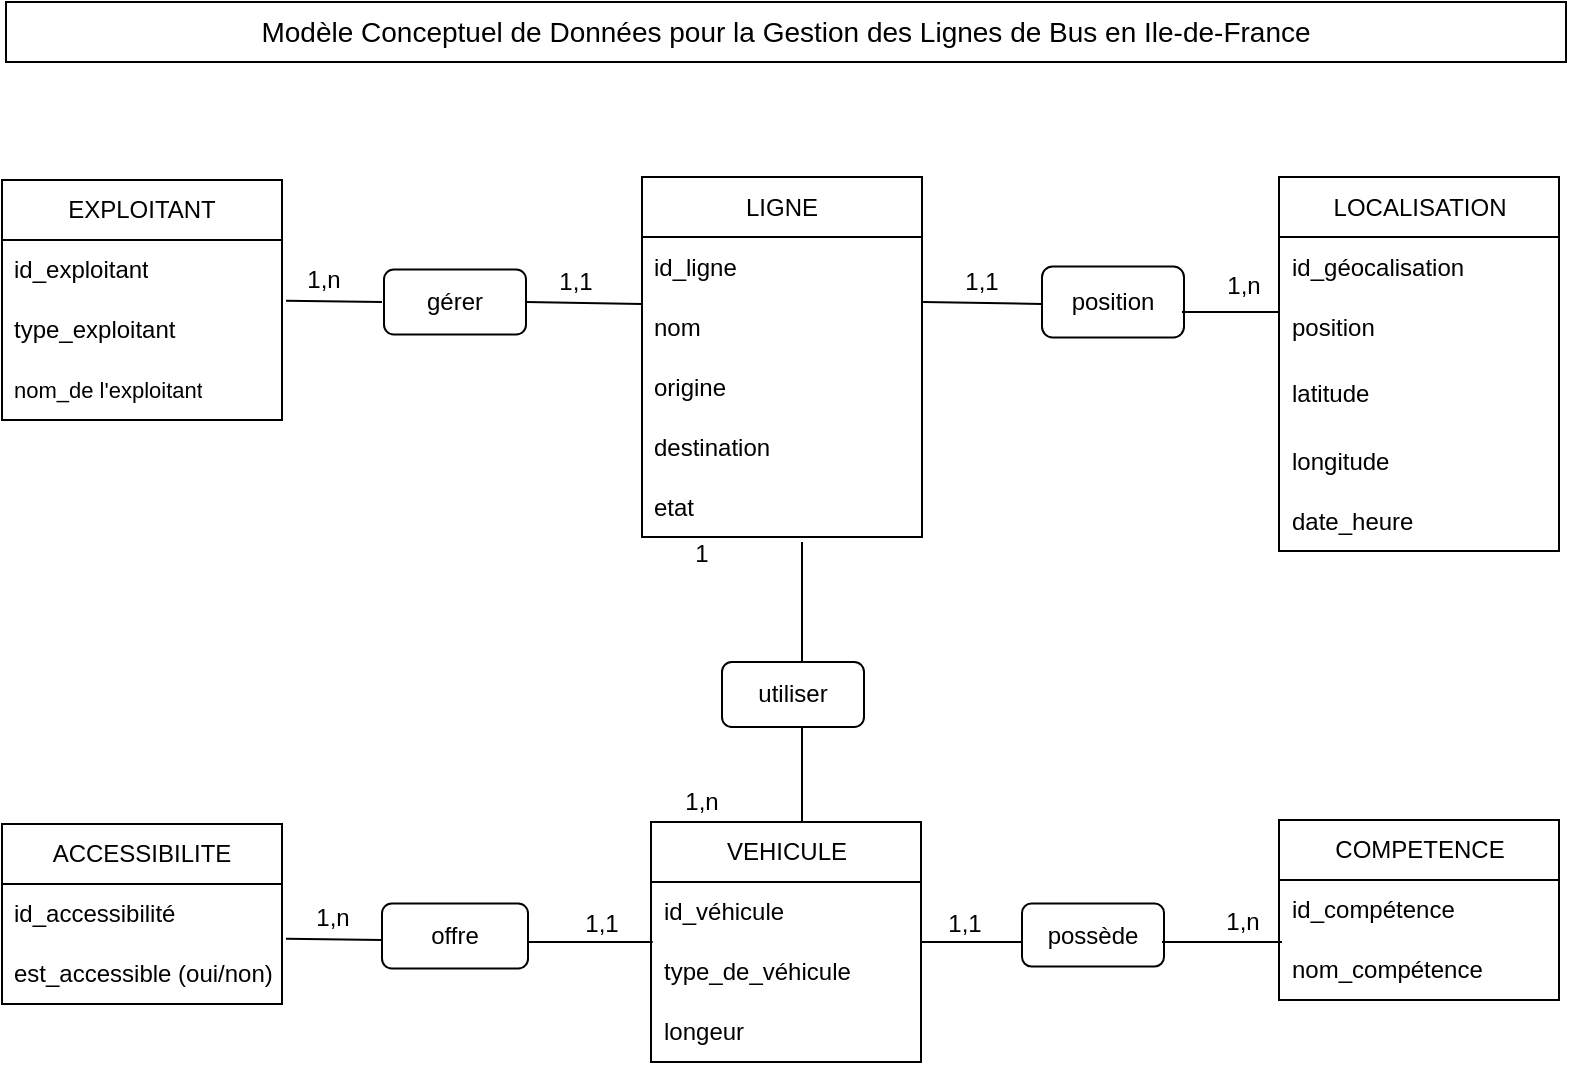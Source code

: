 <mxfile>
    <diagram id="QogekHd5x8TI8h2Og4y1" name="Page-1">
        <mxGraphModel dx="758" dy="299" grid="1" gridSize="10" guides="1" tooltips="1" connect="1" arrows="1" fold="1" page="1" pageScale="1" pageWidth="850" pageHeight="1100" math="0" shadow="0">
            <root>
                <mxCell id="0"/>
                <mxCell id="1" parent="0"/>
                <mxCell id="68" value="LIGNE" style="swimlane;fontStyle=0;childLayout=stackLayout;horizontal=1;startSize=30;horizontalStack=0;resizeParent=1;resizeParentMax=0;resizeLast=0;collapsible=1;marginBottom=0;whiteSpace=wrap;html=1;" parent="1" vertex="1">
                    <mxGeometry x="360" y="117.5" width="140" height="180" as="geometry">
                        <mxRectangle x="360" y="117.5" width="80" height="30" as="alternateBounds"/>
                    </mxGeometry>
                </mxCell>
                <mxCell id="69" value="id_ligne" style="text;strokeColor=none;fillColor=none;align=left;verticalAlign=middle;spacingLeft=4;spacingRight=4;overflow=hidden;points=[[0,0.5],[1,0.5]];portConstraint=eastwest;rotatable=0;whiteSpace=wrap;html=1;" parent="68" vertex="1">
                    <mxGeometry y="30" width="140" height="30" as="geometry"/>
                </mxCell>
                <mxCell id="70" value="nom" style="text;strokeColor=none;fillColor=none;align=left;verticalAlign=middle;spacingLeft=4;spacingRight=4;overflow=hidden;points=[[0,0.5],[1,0.5]];portConstraint=eastwest;rotatable=0;whiteSpace=wrap;html=1;" parent="68" vertex="1">
                    <mxGeometry y="60" width="140" height="30" as="geometry"/>
                </mxCell>
                <mxCell id="71" value="origine" style="text;strokeColor=none;fillColor=none;align=left;verticalAlign=middle;spacingLeft=4;spacingRight=4;overflow=hidden;points=[[0,0.5],[1,0.5]];portConstraint=eastwest;rotatable=0;whiteSpace=wrap;html=1;" parent="68" vertex="1">
                    <mxGeometry y="90" width="140" height="30" as="geometry"/>
                </mxCell>
                <mxCell id="72" value="destination" style="text;strokeColor=none;fillColor=none;align=left;verticalAlign=middle;spacingLeft=4;spacingRight=4;overflow=hidden;points=[[0,0.5],[1,0.5]];portConstraint=eastwest;rotatable=0;whiteSpace=wrap;html=1;" parent="68" vertex="1">
                    <mxGeometry y="120" width="140" height="30" as="geometry"/>
                </mxCell>
                <mxCell id="73" value="etat" style="text;strokeColor=none;fillColor=none;align=left;verticalAlign=middle;spacingLeft=4;spacingRight=4;overflow=hidden;points=[[0,0.5],[1,0.5]];portConstraint=eastwest;rotatable=0;whiteSpace=wrap;html=1;" parent="68" vertex="1">
                    <mxGeometry y="150" width="140" height="30" as="geometry"/>
                </mxCell>
                <mxCell id="74" value="LOCALISATION" style="swimlane;fontStyle=0;childLayout=stackLayout;horizontal=1;startSize=30;horizontalStack=0;resizeParent=1;resizeParentMax=0;resizeLast=0;collapsible=1;marginBottom=0;whiteSpace=wrap;html=1;" parent="1" vertex="1">
                    <mxGeometry x="678.5" y="117.5" width="140" height="187" as="geometry"/>
                </mxCell>
                <mxCell id="75" value="id_géocalisation" style="text;strokeColor=none;fillColor=none;align=left;verticalAlign=middle;spacingLeft=4;spacingRight=4;overflow=hidden;points=[[0,0.5],[1,0.5]];portConstraint=eastwest;rotatable=0;whiteSpace=wrap;html=1;" parent="74" vertex="1">
                    <mxGeometry y="30" width="140" height="30" as="geometry"/>
                </mxCell>
                <mxCell id="76" value="position" style="text;strokeColor=none;fillColor=none;align=left;verticalAlign=middle;spacingLeft=4;spacingRight=4;overflow=hidden;points=[[0,0.5],[1,0.5]];portConstraint=eastwest;rotatable=0;whiteSpace=wrap;html=1;" parent="74" vertex="1">
                    <mxGeometry y="60" width="140" height="30" as="geometry"/>
                </mxCell>
                <mxCell id="77" value="latitude&lt;span style=&quot;white-space: pre;&quot;&gt;&#9;&lt;/span&gt;&lt;br&gt;" style="text;strokeColor=none;fillColor=none;align=left;verticalAlign=middle;spacingLeft=4;spacingRight=4;overflow=hidden;points=[[0,0.5],[1,0.5]];portConstraint=eastwest;rotatable=0;whiteSpace=wrap;html=1;" parent="74" vertex="1">
                    <mxGeometry y="90" width="140" height="37" as="geometry"/>
                </mxCell>
                <mxCell id="78" value="longitude" style="text;strokeColor=none;fillColor=none;align=left;verticalAlign=middle;spacingLeft=4;spacingRight=4;overflow=hidden;points=[[0,0.5],[1,0.5]];portConstraint=eastwest;rotatable=0;whiteSpace=wrap;html=1;" parent="74" vertex="1">
                    <mxGeometry y="127" width="140" height="30" as="geometry"/>
                </mxCell>
                <mxCell id="79" value="date_heure" style="text;strokeColor=none;fillColor=none;align=left;verticalAlign=middle;spacingLeft=4;spacingRight=4;overflow=hidden;points=[[0,0.5],[1,0.5]];portConstraint=eastwest;rotatable=0;whiteSpace=wrap;html=1;" parent="74" vertex="1">
                    <mxGeometry y="157" width="140" height="30" as="geometry"/>
                </mxCell>
                <mxCell id="80" value="EXPLOITANT" style="swimlane;fontStyle=0;childLayout=stackLayout;horizontal=1;startSize=30;horizontalStack=0;resizeParent=1;resizeParentMax=0;resizeLast=0;collapsible=1;marginBottom=0;whiteSpace=wrap;html=1;" parent="1" vertex="1">
                    <mxGeometry x="40" y="119" width="140" height="120" as="geometry"/>
                </mxCell>
                <mxCell id="81" value="id_&lt;span style=&quot;text-align: center;&quot;&gt;exploitant&lt;/span&gt;" style="text;strokeColor=none;fillColor=none;align=left;verticalAlign=middle;spacingLeft=4;spacingRight=4;overflow=hidden;points=[[0,0.5],[1,0.5]];portConstraint=eastwest;rotatable=0;whiteSpace=wrap;html=1;" parent="80" vertex="1">
                    <mxGeometry y="30" width="140" height="30" as="geometry"/>
                </mxCell>
                <mxCell id="82" value="type_exploitant" style="text;strokeColor=none;fillColor=none;align=left;verticalAlign=middle;spacingLeft=4;spacingRight=4;overflow=hidden;points=[[0,0.5],[1,0.5]];portConstraint=eastwest;rotatable=0;whiteSpace=wrap;html=1;" parent="80" vertex="1">
                    <mxGeometry y="60" width="140" height="30" as="geometry"/>
                </mxCell>
                <mxCell id="83" value="&lt;font style=&quot;font-size: 11px;&quot;&gt;nom_de l'exploitant&lt;/font&gt;" style="text;strokeColor=none;fillColor=none;align=left;verticalAlign=middle;spacingLeft=4;spacingRight=4;overflow=hidden;points=[[0,0.5],[1,0.5]];portConstraint=eastwest;rotatable=0;whiteSpace=wrap;html=1;" parent="80" vertex="1">
                    <mxGeometry y="90" width="140" height="30" as="geometry"/>
                </mxCell>
                <mxCell id="84" value="VEHICULE" style="swimlane;fontStyle=0;childLayout=stackLayout;horizontal=1;startSize=30;horizontalStack=0;resizeParent=1;resizeParentMax=0;resizeLast=0;collapsible=1;marginBottom=0;whiteSpace=wrap;html=1;" parent="1" vertex="1">
                    <mxGeometry x="364.5" y="440" width="135" height="120" as="geometry"/>
                </mxCell>
                <mxCell id="85" value="id_véhicule" style="text;strokeColor=none;fillColor=none;align=left;verticalAlign=middle;spacingLeft=4;spacingRight=4;overflow=hidden;points=[[0,0.5],[1,0.5]];portConstraint=eastwest;rotatable=0;whiteSpace=wrap;html=1;" parent="84" vertex="1">
                    <mxGeometry y="30" width="135" height="30" as="geometry"/>
                </mxCell>
                <mxCell id="86" value="type_de_véhicule" style="text;strokeColor=none;fillColor=none;align=left;verticalAlign=middle;spacingLeft=4;spacingRight=4;overflow=hidden;points=[[0,0.5],[1,0.5]];portConstraint=eastwest;rotatable=0;whiteSpace=wrap;html=1;" parent="84" vertex="1">
                    <mxGeometry y="60" width="135" height="30" as="geometry"/>
                </mxCell>
                <mxCell id="87" value="longeur" style="text;strokeColor=none;fillColor=none;align=left;verticalAlign=middle;spacingLeft=4;spacingRight=4;overflow=hidden;points=[[0,0.5],[1,0.5]];portConstraint=eastwest;rotatable=0;whiteSpace=wrap;html=1;" parent="84" vertex="1">
                    <mxGeometry y="90" width="135" height="30" as="geometry"/>
                </mxCell>
                <mxCell id="88" value="ACCESSIBILITE" style="swimlane;fontStyle=0;childLayout=stackLayout;horizontal=1;startSize=30;horizontalStack=0;resizeParent=1;resizeParentMax=0;resizeLast=0;collapsible=1;marginBottom=0;whiteSpace=wrap;html=1;" parent="1" vertex="1">
                    <mxGeometry x="40" y="441" width="140" height="90" as="geometry"/>
                </mxCell>
                <mxCell id="89" value="id_accessibilité" style="text;strokeColor=none;fillColor=none;align=left;verticalAlign=middle;spacingLeft=4;spacingRight=4;overflow=hidden;points=[[0,0.5],[1,0.5]];portConstraint=eastwest;rotatable=0;whiteSpace=wrap;html=1;" parent="88" vertex="1">
                    <mxGeometry y="30" width="140" height="30" as="geometry"/>
                </mxCell>
                <mxCell id="90" value="est_accessible (oui/non)" style="text;strokeColor=none;fillColor=none;align=left;verticalAlign=middle;spacingLeft=4;spacingRight=4;overflow=hidden;points=[[0,0.5],[1,0.5]];portConstraint=eastwest;rotatable=0;whiteSpace=wrap;html=1;" parent="88" vertex="1">
                    <mxGeometry y="60" width="140" height="30" as="geometry"/>
                </mxCell>
                <mxCell id="91" value="COMPETENCE" style="swimlane;fontStyle=0;childLayout=stackLayout;horizontal=1;startSize=30;horizontalStack=0;resizeParent=1;resizeParentMax=0;resizeLast=0;collapsible=1;marginBottom=0;whiteSpace=wrap;html=1;" parent="1" vertex="1">
                    <mxGeometry x="678.5" y="439" width="140" height="90" as="geometry"/>
                </mxCell>
                <mxCell id="92" value="id_compétence" style="text;strokeColor=none;fillColor=none;align=left;verticalAlign=middle;spacingLeft=4;spacingRight=4;overflow=hidden;points=[[0,0.5],[1,0.5]];portConstraint=eastwest;rotatable=0;whiteSpace=wrap;html=1;" parent="91" vertex="1">
                    <mxGeometry y="30" width="140" height="30" as="geometry"/>
                </mxCell>
                <mxCell id="93" value="nom_compétence" style="text;strokeColor=none;fillColor=none;align=left;verticalAlign=middle;spacingLeft=4;spacingRight=4;overflow=hidden;points=[[0,0.5],[1,0.5]];portConstraint=eastwest;rotatable=0;whiteSpace=wrap;html=1;" parent="91" vertex="1">
                    <mxGeometry y="60" width="140" height="30" as="geometry"/>
                </mxCell>
                <mxCell id="94" value="&lt;font style=&quot;font-size: 14px;&quot;&gt;Modèle Conceptuel de Données pour la Gestion des Lignes de Bus en Ile-de-France&lt;/font&gt;" style="whiteSpace=wrap;html=1;fontStyle=0;startSize=30;" parent="1" vertex="1">
                    <mxGeometry x="42" y="30" width="780" height="30" as="geometry"/>
                </mxCell>
                <mxCell id="107" value="1,n" style="text;html=1;strokeColor=none;fillColor=none;align=center;verticalAlign=middle;whiteSpace=wrap;rounded=0;" parent="1" vertex="1">
                    <mxGeometry x="161" y="154" width="80" height="30" as="geometry"/>
                </mxCell>
                <mxCell id="109" value="1,1" style="text;html=1;strokeColor=none;fillColor=none;align=center;verticalAlign=middle;whiteSpace=wrap;rounded=0;" parent="1" vertex="1">
                    <mxGeometry x="302" y="151.5" width="50" height="37" as="geometry"/>
                </mxCell>
                <mxCell id="110" value="1,n" style="text;html=1;strokeColor=none;fillColor=none;align=center;verticalAlign=middle;whiteSpace=wrap;rounded=0;" parent="1" vertex="1">
                    <mxGeometry x="355" y="420" width="70" height="20" as="geometry"/>
                </mxCell>
                <mxCell id="112" value="1" style="text;html=1;strokeColor=none;fillColor=none;align=center;verticalAlign=middle;whiteSpace=wrap;rounded=0;" parent="1" vertex="1">
                    <mxGeometry x="360" y="295.5" width="60" height="20" as="geometry"/>
                </mxCell>
                <mxCell id="113" value="1,1" style="text;html=1;strokeColor=none;fillColor=none;align=center;verticalAlign=middle;whiteSpace=wrap;rounded=0;" parent="1" vertex="1">
                    <mxGeometry x="500" y="480" width="42.5" height="22" as="geometry"/>
                </mxCell>
                <mxCell id="114" value="1,n" style="text;html=1;strokeColor=none;fillColor=none;align=center;verticalAlign=middle;whiteSpace=wrap;rounded=0;" parent="1" vertex="1">
                    <mxGeometry x="641.5" y="473" width="37" height="34" as="geometry"/>
                </mxCell>
                <mxCell id="116" value="1,1" style="text;html=1;strokeColor=none;fillColor=none;align=center;verticalAlign=middle;whiteSpace=wrap;rounded=0;" parent="1" vertex="1">
                    <mxGeometry x="500" y="160" width="60" height="20" as="geometry"/>
                </mxCell>
                <mxCell id="117" value="1,n" style="text;html=1;strokeColor=none;fillColor=none;align=center;verticalAlign=middle;whiteSpace=wrap;rounded=0;" parent="1" vertex="1">
                    <mxGeometry x="631" y="158.5" width="60" height="27" as="geometry"/>
                </mxCell>
                <mxCell id="118" value="1,1" style="text;html=1;strokeColor=none;fillColor=none;align=center;verticalAlign=middle;whiteSpace=wrap;rounded=0;" parent="1" vertex="1">
                    <mxGeometry x="300" y="471.5" width="80" height="39" as="geometry"/>
                </mxCell>
                <mxCell id="119" value="1,n" style="text;html=1;strokeColor=none;fillColor=none;align=center;verticalAlign=middle;whiteSpace=wrap;rounded=0;" parent="1" vertex="1">
                    <mxGeometry x="180" y="476" width="51" height="24.5" as="geometry"/>
                </mxCell>
                <mxCell id="130" value="offre" style="rounded=1;whiteSpace=wrap;html=1;" parent="1" vertex="1">
                    <mxGeometry x="230" y="480.75" width="73" height="32.5" as="geometry"/>
                </mxCell>
                <mxCell id="140" value="possède" style="rounded=1;whiteSpace=wrap;html=1;" parent="1" vertex="1">
                    <mxGeometry x="550" y="480.75" width="71" height="31.5" as="geometry"/>
                </mxCell>
                <mxCell id="144" value="gérer" style="rounded=1;whiteSpace=wrap;html=1;" parent="1" vertex="1">
                    <mxGeometry x="231" y="163.75" width="71" height="32.5" as="geometry"/>
                </mxCell>
                <mxCell id="162" value="" style="edgeStyle=none;jumpStyle=none;html=1;" parent="1" source="145" target="116" edge="1">
                    <mxGeometry relative="1" as="geometry"/>
                </mxCell>
                <mxCell id="165" value="" style="edgeStyle=none;jumpStyle=none;html=1;" parent="1" source="145" target="117" edge="1">
                    <mxGeometry relative="1" as="geometry"/>
                </mxCell>
                <mxCell id="145" value="position" style="rounded=1;whiteSpace=wrap;html=1;" parent="1" vertex="1">
                    <mxGeometry x="560" y="162.25" width="71" height="35.5" as="geometry"/>
                </mxCell>
                <mxCell id="150" value="" style="endArrow=none;html=1;" parent="1" edge="1">
                    <mxGeometry width="50" height="50" relative="1" as="geometry">
                        <mxPoint x="500.53" y="180.0" as="sourcePoint"/>
                        <mxPoint x="560" y="181" as="targetPoint"/>
                    </mxGeometry>
                </mxCell>
                <mxCell id="156" value="" style="endArrow=none;html=1;jumpStyle=none;" parent="1" edge="1">
                    <mxGeometry width="50" height="50" relative="1" as="geometry">
                        <mxPoint x="182" y="179.41" as="sourcePoint"/>
                        <mxPoint x="230" y="180" as="targetPoint"/>
                    </mxGeometry>
                </mxCell>
                <mxCell id="161" value="" style="endArrow=none;html=1;jumpStyle=none;exitX=1;exitY=0.5;exitDx=0;exitDy=0;" parent="1" source="144" edge="1">
                    <mxGeometry width="50" height="50" relative="1" as="geometry">
                        <mxPoint x="309" y="180.41" as="sourcePoint"/>
                        <mxPoint x="360" y="181" as="targetPoint"/>
                    </mxGeometry>
                </mxCell>
                <mxCell id="163" value="" style="edgeStyle=none;jumpStyle=none;html=1;" parent="1" edge="1">
                    <mxGeometry relative="1" as="geometry">
                        <mxPoint x="570" y="184.58" as="sourcePoint"/>
                        <mxPoint x="570" y="184.58" as="targetPoint"/>
                    </mxGeometry>
                </mxCell>
                <mxCell id="164" value="" style="endArrow=none;html=1;" parent="1" edge="1">
                    <mxGeometry width="50" height="50" relative="1" as="geometry">
                        <mxPoint x="630" y="185" as="sourcePoint"/>
                        <mxPoint x="678.5" y="185" as="targetPoint"/>
                    </mxGeometry>
                </mxCell>
                <mxCell id="166" value="" style="endArrow=none;html=1;jumpStyle=none;" parent="1" edge="1">
                    <mxGeometry width="50" height="50" relative="1" as="geometry">
                        <mxPoint x="182" y="498.41" as="sourcePoint"/>
                        <mxPoint x="230" y="499" as="targetPoint"/>
                    </mxGeometry>
                </mxCell>
                <mxCell id="168" value="" style="endArrow=none;html=1;jumpStyle=none;" parent="1" edge="1">
                    <mxGeometry width="50" height="50" relative="1" as="geometry">
                        <mxPoint x="440" y="300" as="sourcePoint"/>
                        <mxPoint x="440" y="440" as="targetPoint"/>
                    </mxGeometry>
                </mxCell>
                <mxCell id="170" value="" style="endArrow=none;html=1;jumpStyle=none;" parent="1" edge="1">
                    <mxGeometry width="50" height="50" relative="1" as="geometry">
                        <mxPoint x="303" y="500" as="sourcePoint"/>
                        <mxPoint x="303" y="500" as="targetPoint"/>
                        <Array as="points">
                            <mxPoint x="370" y="500"/>
                        </Array>
                    </mxGeometry>
                </mxCell>
                <mxCell id="178" value="utiliser" style="rounded=1;whiteSpace=wrap;html=1;" parent="1" vertex="1">
                    <mxGeometry x="400" y="360" width="71" height="32.5" as="geometry"/>
                </mxCell>
                <mxCell id="180" value="" style="endArrow=none;html=1;jumpStyle=none;" parent="1" edge="1">
                    <mxGeometry width="50" height="50" relative="1" as="geometry">
                        <mxPoint x="620" y="500" as="sourcePoint"/>
                        <mxPoint x="680" y="500" as="targetPoint"/>
                    </mxGeometry>
                </mxCell>
                <mxCell id="182" value="" style="endArrow=none;html=1;jumpStyle=none;" parent="1" edge="1">
                    <mxGeometry width="50" height="50" relative="1" as="geometry">
                        <mxPoint x="500" y="500" as="sourcePoint"/>
                        <mxPoint x="550" y="500" as="targetPoint"/>
                    </mxGeometry>
                </mxCell>
            </root>
        </mxGraphModel>
    </diagram>
</mxfile>